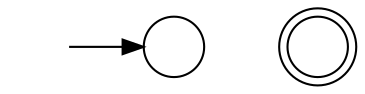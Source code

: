 /*
 * Building regexps by fragments of NFA.
 * {}
 */

digraph G {
	rankdir = LR;
	node [ shape = circle, width = 0.4, label = "" ];

	start [ shape = none, label = "" ];
	start -> S1;

	S1 -> S2 [ style = invis ];

	S2 [ shape = doublecircle ];
}

